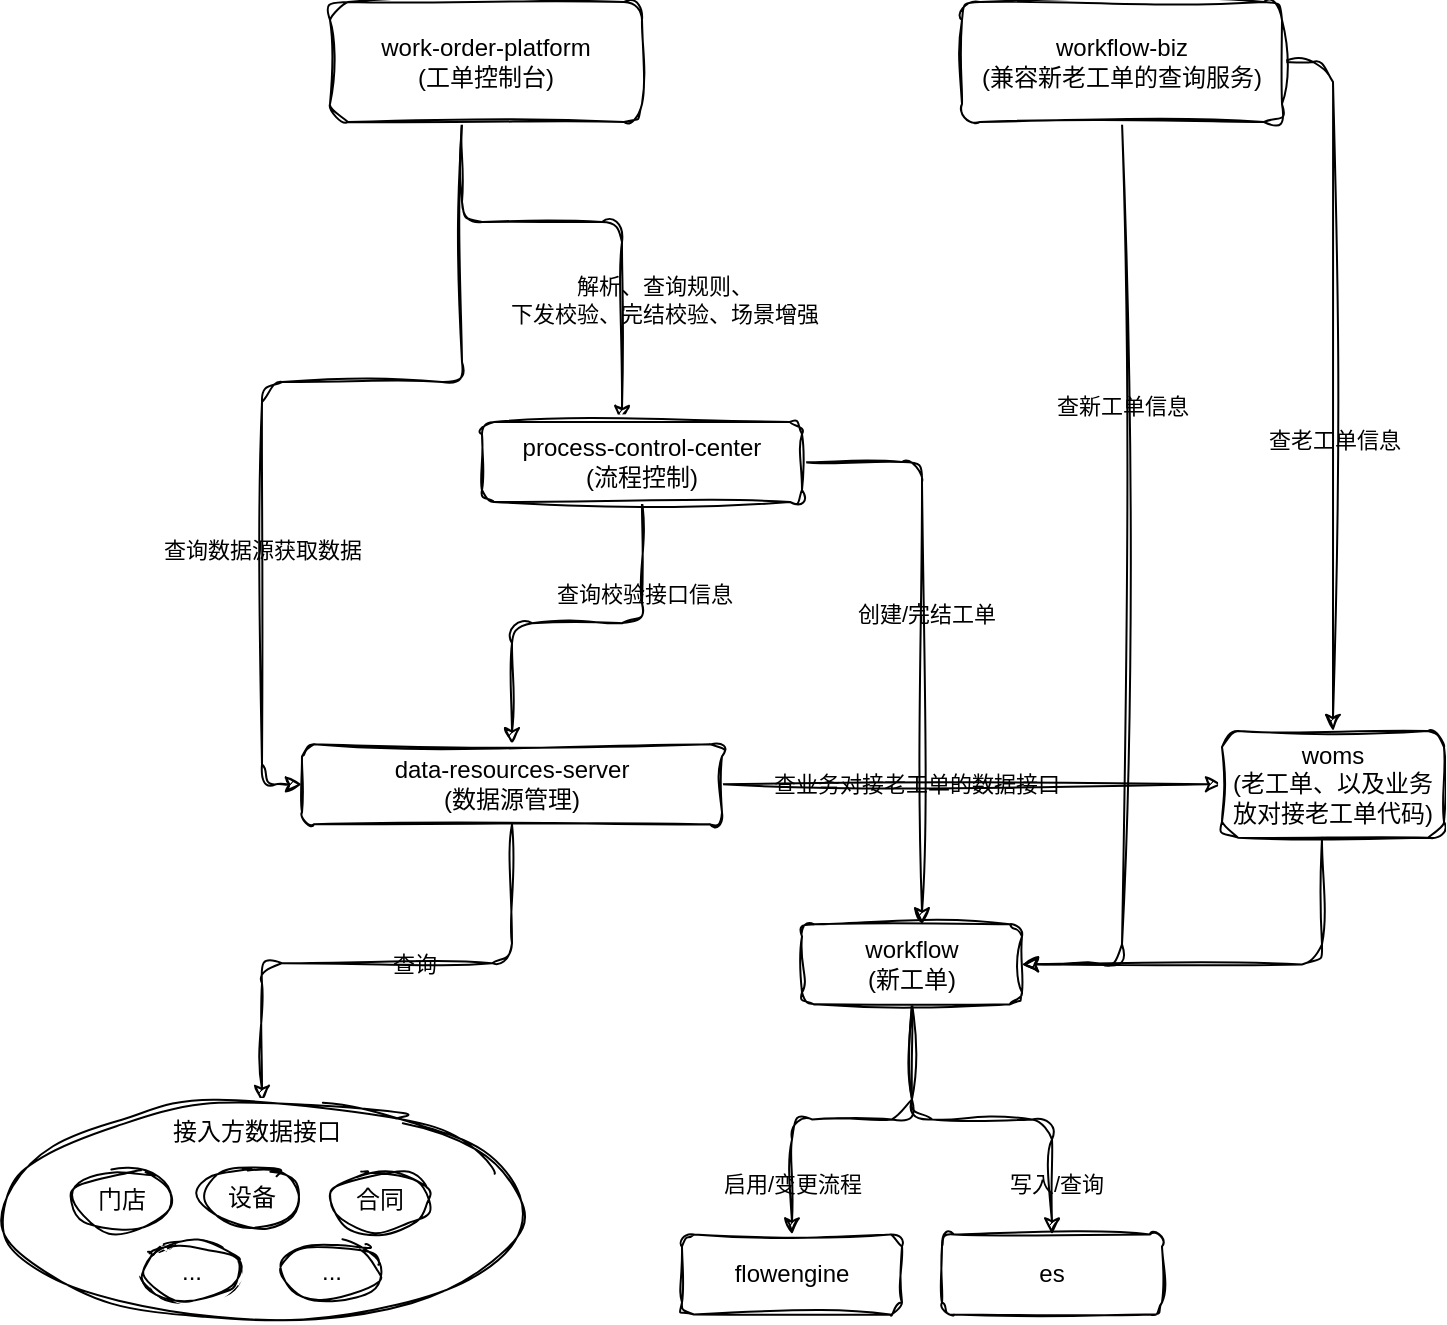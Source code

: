 <mxfile version="21.0.8" type="github">
  <diagram name="第 1 页" id="a7pbPis7dnukG-3FT-K6">
    <mxGraphModel dx="1272" dy="821" grid="1" gridSize="10" guides="1" tooltips="1" connect="1" arrows="1" fold="1" page="1" pageScale="1" pageWidth="827" pageHeight="1169" math="0" shadow="0">
      <root>
        <mxCell id="0" />
        <mxCell id="1" parent="0" />
        <mxCell id="YbVjnpIysxAvbXU26vcs-12" style="edgeStyle=orthogonalEdgeStyle;rounded=1;orthogonalLoop=1;jettySize=auto;html=1;labelBackgroundColor=none;fontColor=default;sketch=1;curveFitting=1;jiggle=2;" edge="1" parent="1" source="YbVjnpIysxAvbXU26vcs-4" target="YbVjnpIysxAvbXU26vcs-5">
          <mxGeometry relative="1" as="geometry">
            <Array as="points">
              <mxPoint x="280" y="120" />
              <mxPoint x="360" y="120" />
            </Array>
          </mxGeometry>
        </mxCell>
        <mxCell id="YbVjnpIysxAvbXU26vcs-47" value="解析、查询规则、&lt;br&gt;下发校验、完结校验、场景增强" style="edgeLabel;html=1;align=center;verticalAlign=middle;resizable=0;points=[];labelBackgroundColor=none;rounded=1;sketch=1;curveFitting=1;jiggle=2;" vertex="1" connectable="0" parent="YbVjnpIysxAvbXU26vcs-12">
          <mxGeometry x="0.261" y="-1" relative="1" as="geometry">
            <mxPoint x="22" y="24" as="offset" />
          </mxGeometry>
        </mxCell>
        <mxCell id="YbVjnpIysxAvbXU26vcs-33" style="edgeStyle=orthogonalEdgeStyle;rounded=1;orthogonalLoop=1;jettySize=auto;html=1;entryX=0;entryY=0.5;entryDx=0;entryDy=0;labelBackgroundColor=none;fontColor=default;sketch=1;curveFitting=1;jiggle=2;" edge="1" parent="1" source="YbVjnpIysxAvbXU26vcs-4" target="YbVjnpIysxAvbXU26vcs-6">
          <mxGeometry relative="1" as="geometry">
            <Array as="points">
              <mxPoint x="280" y="200" />
              <mxPoint x="180" y="200" />
              <mxPoint x="180" y="401" />
            </Array>
          </mxGeometry>
        </mxCell>
        <mxCell id="YbVjnpIysxAvbXU26vcs-46" value="查询数据源获取数据" style="edgeLabel;html=1;align=center;verticalAlign=middle;resizable=0;points=[];labelBackgroundColor=none;rounded=1;sketch=1;curveFitting=1;jiggle=2;" vertex="1" connectable="0" parent="YbVjnpIysxAvbXU26vcs-33">
          <mxGeometry x="0.392" relative="1" as="geometry">
            <mxPoint as="offset" />
          </mxGeometry>
        </mxCell>
        <mxCell id="YbVjnpIysxAvbXU26vcs-4" value="work-order-platform&lt;br&gt;(工单控制台)" style="rounded=1;whiteSpace=wrap;html=1;labelBackgroundColor=none;sketch=1;curveFitting=1;jiggle=2;" vertex="1" parent="1">
          <mxGeometry x="214" y="10" width="156" height="60" as="geometry" />
        </mxCell>
        <mxCell id="YbVjnpIysxAvbXU26vcs-14" style="edgeStyle=orthogonalEdgeStyle;rounded=1;orthogonalLoop=1;jettySize=auto;html=1;entryX=0.5;entryY=0;entryDx=0;entryDy=0;labelBackgroundColor=none;fontColor=default;sketch=1;curveFitting=1;jiggle=2;" edge="1" parent="1" source="YbVjnpIysxAvbXU26vcs-5" target="YbVjnpIysxAvbXU26vcs-6">
          <mxGeometry relative="1" as="geometry" />
        </mxCell>
        <mxCell id="YbVjnpIysxAvbXU26vcs-48" value="查询校验接口信息" style="edgeLabel;html=1;align=center;verticalAlign=middle;resizable=0;points=[];labelBackgroundColor=none;rounded=1;sketch=1;curveFitting=1;jiggle=2;" vertex="1" connectable="0" parent="YbVjnpIysxAvbXU26vcs-14">
          <mxGeometry x="-0.097" y="1" relative="1" as="geometry">
            <mxPoint x="24" y="-16" as="offset" />
          </mxGeometry>
        </mxCell>
        <mxCell id="YbVjnpIysxAvbXU26vcs-27" style="edgeStyle=orthogonalEdgeStyle;rounded=1;orthogonalLoop=1;jettySize=auto;html=1;labelBackgroundColor=none;fontColor=default;sketch=1;curveFitting=1;jiggle=2;" edge="1" parent="1" source="YbVjnpIysxAvbXU26vcs-5" target="YbVjnpIysxAvbXU26vcs-7">
          <mxGeometry relative="1" as="geometry">
            <Array as="points">
              <mxPoint x="510" y="240" />
            </Array>
          </mxGeometry>
        </mxCell>
        <mxCell id="YbVjnpIysxAvbXU26vcs-44" value="创建/完结工单" style="edgeLabel;html=1;align=center;verticalAlign=middle;resizable=0;points=[];labelBackgroundColor=none;rounded=1;sketch=1;curveFitting=1;jiggle=2;" vertex="1" connectable="0" parent="YbVjnpIysxAvbXU26vcs-27">
          <mxGeometry x="-0.066" y="2" relative="1" as="geometry">
            <mxPoint as="offset" />
          </mxGeometry>
        </mxCell>
        <mxCell id="YbVjnpIysxAvbXU26vcs-5" value="process-control-center&lt;br&gt;(流程控制)" style="rounded=1;whiteSpace=wrap;html=1;labelBackgroundColor=none;sketch=1;curveFitting=1;jiggle=2;" vertex="1" parent="1">
          <mxGeometry x="290" y="220" width="160" height="40" as="geometry" />
        </mxCell>
        <mxCell id="YbVjnpIysxAvbXU26vcs-17" style="edgeStyle=orthogonalEdgeStyle;rounded=1;orthogonalLoop=1;jettySize=auto;html=1;entryX=0.5;entryY=0;entryDx=0;entryDy=0;labelBackgroundColor=none;fontColor=default;sketch=1;curveFitting=1;jiggle=2;" edge="1" parent="1" source="YbVjnpIysxAvbXU26vcs-6" target="YbVjnpIysxAvbXU26vcs-18">
          <mxGeometry relative="1" as="geometry">
            <mxPoint x="250" y="501.18" as="targetPoint" />
          </mxGeometry>
        </mxCell>
        <mxCell id="YbVjnpIysxAvbXU26vcs-45" value="查询" style="edgeLabel;html=1;align=center;verticalAlign=middle;resizable=0;points=[];labelBackgroundColor=none;rounded=1;sketch=1;curveFitting=1;jiggle=2;" vertex="1" connectable="0" parent="YbVjnpIysxAvbXU26vcs-17">
          <mxGeometry x="-0.097" y="4" relative="1" as="geometry">
            <mxPoint y="-4" as="offset" />
          </mxGeometry>
        </mxCell>
        <mxCell id="YbVjnpIysxAvbXU26vcs-34" style="edgeStyle=orthogonalEdgeStyle;rounded=1;orthogonalLoop=1;jettySize=auto;html=1;entryX=0;entryY=0.5;entryDx=0;entryDy=0;labelBackgroundColor=none;fontColor=default;sketch=1;curveFitting=1;jiggle=2;" edge="1" parent="1" source="YbVjnpIysxAvbXU26vcs-6" target="YbVjnpIysxAvbXU26vcs-9">
          <mxGeometry relative="1" as="geometry" />
        </mxCell>
        <mxCell id="YbVjnpIysxAvbXU26vcs-43" value="查业务对接老工单的数据接口" style="edgeLabel;html=1;align=center;verticalAlign=middle;resizable=0;points=[];labelBackgroundColor=none;rounded=1;sketch=1;curveFitting=1;jiggle=2;" vertex="1" connectable="0" parent="YbVjnpIysxAvbXU26vcs-34">
          <mxGeometry x="-0.736" y="1" relative="1" as="geometry">
            <mxPoint x="64" y="1" as="offset" />
          </mxGeometry>
        </mxCell>
        <mxCell id="YbVjnpIysxAvbXU26vcs-6" value="data-resources-server&lt;br&gt;(数据源管理)" style="rounded=1;whiteSpace=wrap;html=1;labelBackgroundColor=none;sketch=1;curveFitting=1;jiggle=2;" vertex="1" parent="1">
          <mxGeometry x="200" y="381.18" width="210" height="40" as="geometry" />
        </mxCell>
        <mxCell id="YbVjnpIysxAvbXU26vcs-28" style="edgeStyle=orthogonalEdgeStyle;rounded=1;orthogonalLoop=1;jettySize=auto;html=1;entryX=0.5;entryY=0;entryDx=0;entryDy=0;labelBackgroundColor=none;fontColor=default;sketch=1;curveFitting=1;jiggle=2;" edge="1" parent="1" source="YbVjnpIysxAvbXU26vcs-7" target="YbVjnpIysxAvbXU26vcs-10">
          <mxGeometry relative="1" as="geometry" />
        </mxCell>
        <mxCell id="YbVjnpIysxAvbXU26vcs-38" value="启用/变更流程" style="edgeLabel;html=1;align=center;verticalAlign=middle;resizable=0;points=[];labelBackgroundColor=none;rounded=1;sketch=1;curveFitting=1;jiggle=2;" vertex="1" connectable="0" parent="YbVjnpIysxAvbXU26vcs-28">
          <mxGeometry x="0.549" y="-1" relative="1" as="geometry">
            <mxPoint x="1" y="14" as="offset" />
          </mxGeometry>
        </mxCell>
        <mxCell id="YbVjnpIysxAvbXU26vcs-29" style="edgeStyle=orthogonalEdgeStyle;rounded=1;orthogonalLoop=1;jettySize=auto;html=1;labelBackgroundColor=none;fontColor=default;sketch=1;curveFitting=1;jiggle=2;" edge="1" parent="1" source="YbVjnpIysxAvbXU26vcs-7" target="YbVjnpIysxAvbXU26vcs-11">
          <mxGeometry relative="1" as="geometry" />
        </mxCell>
        <mxCell id="YbVjnpIysxAvbXU26vcs-37" value="写入/查询" style="edgeLabel;html=1;align=center;verticalAlign=middle;resizable=0;points=[];labelBackgroundColor=none;rounded=1;sketch=1;curveFitting=1;jiggle=2;" vertex="1" connectable="0" parent="YbVjnpIysxAvbXU26vcs-29">
          <mxGeometry x="0.727" y="2" relative="1" as="geometry">
            <mxPoint as="offset" />
          </mxGeometry>
        </mxCell>
        <mxCell id="YbVjnpIysxAvbXU26vcs-7" value="workflow&lt;br&gt;(新工单)" style="rounded=1;whiteSpace=wrap;html=1;labelBackgroundColor=none;sketch=1;curveFitting=1;jiggle=2;" vertex="1" parent="1">
          <mxGeometry x="450" y="471.18" width="110" height="40" as="geometry" />
        </mxCell>
        <mxCell id="YbVjnpIysxAvbXU26vcs-31" style="edgeStyle=orthogonalEdgeStyle;rounded=1;orthogonalLoop=1;jettySize=auto;html=1;entryX=1;entryY=0.5;entryDx=0;entryDy=0;labelBackgroundColor=none;fontColor=default;sketch=1;curveFitting=1;jiggle=2;" edge="1" parent="1" source="YbVjnpIysxAvbXU26vcs-8" target="YbVjnpIysxAvbXU26vcs-7">
          <mxGeometry relative="1" as="geometry">
            <Array as="points">
              <mxPoint x="610" y="491" />
            </Array>
          </mxGeometry>
        </mxCell>
        <mxCell id="YbVjnpIysxAvbXU26vcs-39" value="查新工单信息" style="edgeLabel;html=1;align=center;verticalAlign=middle;resizable=0;points=[];labelBackgroundColor=none;rounded=1;sketch=1;curveFitting=1;jiggle=2;" vertex="1" connectable="0" parent="YbVjnpIysxAvbXU26vcs-31">
          <mxGeometry x="-0.398" relative="1" as="geometry">
            <mxPoint as="offset" />
          </mxGeometry>
        </mxCell>
        <mxCell id="YbVjnpIysxAvbXU26vcs-32" style="edgeStyle=orthogonalEdgeStyle;rounded=1;orthogonalLoop=1;jettySize=auto;html=1;entryX=0.5;entryY=0;entryDx=0;entryDy=0;exitX=1;exitY=0.5;exitDx=0;exitDy=0;labelBackgroundColor=none;fontColor=default;sketch=1;curveFitting=1;jiggle=2;" edge="1" parent="1" source="YbVjnpIysxAvbXU26vcs-8" target="YbVjnpIysxAvbXU26vcs-9">
          <mxGeometry relative="1" as="geometry" />
        </mxCell>
        <mxCell id="YbVjnpIysxAvbXU26vcs-40" value="查老工单信息" style="edgeLabel;html=1;align=center;verticalAlign=middle;resizable=0;points=[];labelBackgroundColor=none;rounded=1;sketch=1;curveFitting=1;jiggle=2;" vertex="1" connectable="0" parent="YbVjnpIysxAvbXU26vcs-32">
          <mxGeometry x="0.192" relative="1" as="geometry">
            <mxPoint as="offset" />
          </mxGeometry>
        </mxCell>
        <mxCell id="YbVjnpIysxAvbXU26vcs-8" value="workflow-biz&lt;br&gt;(兼容新老工单的查询服务)" style="rounded=1;whiteSpace=wrap;html=1;labelBackgroundColor=none;sketch=1;curveFitting=1;jiggle=2;" vertex="1" parent="1">
          <mxGeometry x="530" y="10" width="160" height="60" as="geometry" />
        </mxCell>
        <mxCell id="YbVjnpIysxAvbXU26vcs-36" style="edgeStyle=orthogonalEdgeStyle;rounded=1;orthogonalLoop=1;jettySize=auto;html=1;entryX=1;entryY=0.5;entryDx=0;entryDy=0;labelBackgroundColor=none;fontColor=default;sketch=1;curveFitting=1;jiggle=2;" edge="1" parent="1" source="YbVjnpIysxAvbXU26vcs-9" target="YbVjnpIysxAvbXU26vcs-7">
          <mxGeometry relative="1" as="geometry">
            <Array as="points">
              <mxPoint x="710" y="491.18" />
            </Array>
          </mxGeometry>
        </mxCell>
        <mxCell id="YbVjnpIysxAvbXU26vcs-9" value="woms&lt;br&gt;(老工单、以及业务放对接老工单代码)" style="rounded=1;whiteSpace=wrap;html=1;labelBackgroundColor=none;sketch=1;curveFitting=1;jiggle=2;" vertex="1" parent="1">
          <mxGeometry x="660" y="374.52" width="111" height="53.32" as="geometry" />
        </mxCell>
        <mxCell id="YbVjnpIysxAvbXU26vcs-10" value="flowengine" style="rounded=1;whiteSpace=wrap;html=1;labelBackgroundColor=none;sketch=1;curveFitting=1;jiggle=2;" vertex="1" parent="1">
          <mxGeometry x="390" y="626.24" width="110" height="40" as="geometry" />
        </mxCell>
        <mxCell id="YbVjnpIysxAvbXU26vcs-11" value="es" style="rounded=1;whiteSpace=wrap;html=1;labelBackgroundColor=none;sketch=1;curveFitting=1;jiggle=2;" vertex="1" parent="1">
          <mxGeometry x="520" y="626.24" width="110" height="40" as="geometry" />
        </mxCell>
        <mxCell id="YbVjnpIysxAvbXU26vcs-18" value="" style="ellipse;whiteSpace=wrap;html=1;labelBackgroundColor=none;rounded=1;sketch=1;curveFitting=1;jiggle=2;" vertex="1" parent="1">
          <mxGeometry x="50" y="560" width="260" height="110" as="geometry" />
        </mxCell>
        <mxCell id="YbVjnpIysxAvbXU26vcs-19" value="门店" style="ellipse;whiteSpace=wrap;html=1;labelBackgroundColor=none;rounded=1;sketch=1;curveFitting=1;jiggle=2;" vertex="1" parent="1">
          <mxGeometry x="85" y="594" width="50" height="30" as="geometry" />
        </mxCell>
        <mxCell id="YbVjnpIysxAvbXU26vcs-20" value="设备" style="ellipse;whiteSpace=wrap;html=1;labelBackgroundColor=none;rounded=1;sketch=1;curveFitting=1;jiggle=2;" vertex="1" parent="1">
          <mxGeometry x="150" y="593" width="50" height="30" as="geometry" />
        </mxCell>
        <mxCell id="YbVjnpIysxAvbXU26vcs-21" value="合同" style="ellipse;whiteSpace=wrap;html=1;labelBackgroundColor=none;rounded=1;sketch=1;curveFitting=1;jiggle=2;" vertex="1" parent="1">
          <mxGeometry x="214" y="594" width="50" height="30" as="geometry" />
        </mxCell>
        <mxCell id="YbVjnpIysxAvbXU26vcs-22" value="" style="ellipse;whiteSpace=wrap;html=1;labelBackgroundColor=none;rounded=1;sketch=1;curveFitting=1;jiggle=2;" vertex="1" parent="1">
          <mxGeometry x="120" y="630" width="50" height="30" as="geometry" />
        </mxCell>
        <mxCell id="YbVjnpIysxAvbXU26vcs-23" value="..." style="ellipse;whiteSpace=wrap;html=1;labelBackgroundColor=none;rounded=1;sketch=1;curveFitting=1;jiggle=2;" vertex="1" parent="1">
          <mxGeometry x="120" y="630" width="50" height="30" as="geometry" />
        </mxCell>
        <mxCell id="YbVjnpIysxAvbXU26vcs-24" value="..." style="ellipse;whiteSpace=wrap;html=1;labelBackgroundColor=none;rounded=1;sketch=1;curveFitting=1;jiggle=2;" vertex="1" parent="1">
          <mxGeometry x="190" y="630" width="50" height="30" as="geometry" />
        </mxCell>
        <mxCell id="YbVjnpIysxAvbXU26vcs-26" value="接入方数据接口" style="text;html=1;strokeColor=none;fillColor=none;align=center;verticalAlign=middle;whiteSpace=wrap;rounded=1;labelBackgroundColor=none;sketch=1;curveFitting=1;jiggle=2;" vertex="1" parent="1">
          <mxGeometry x="120" y="560" width="115" height="30" as="geometry" />
        </mxCell>
      </root>
    </mxGraphModel>
  </diagram>
</mxfile>
